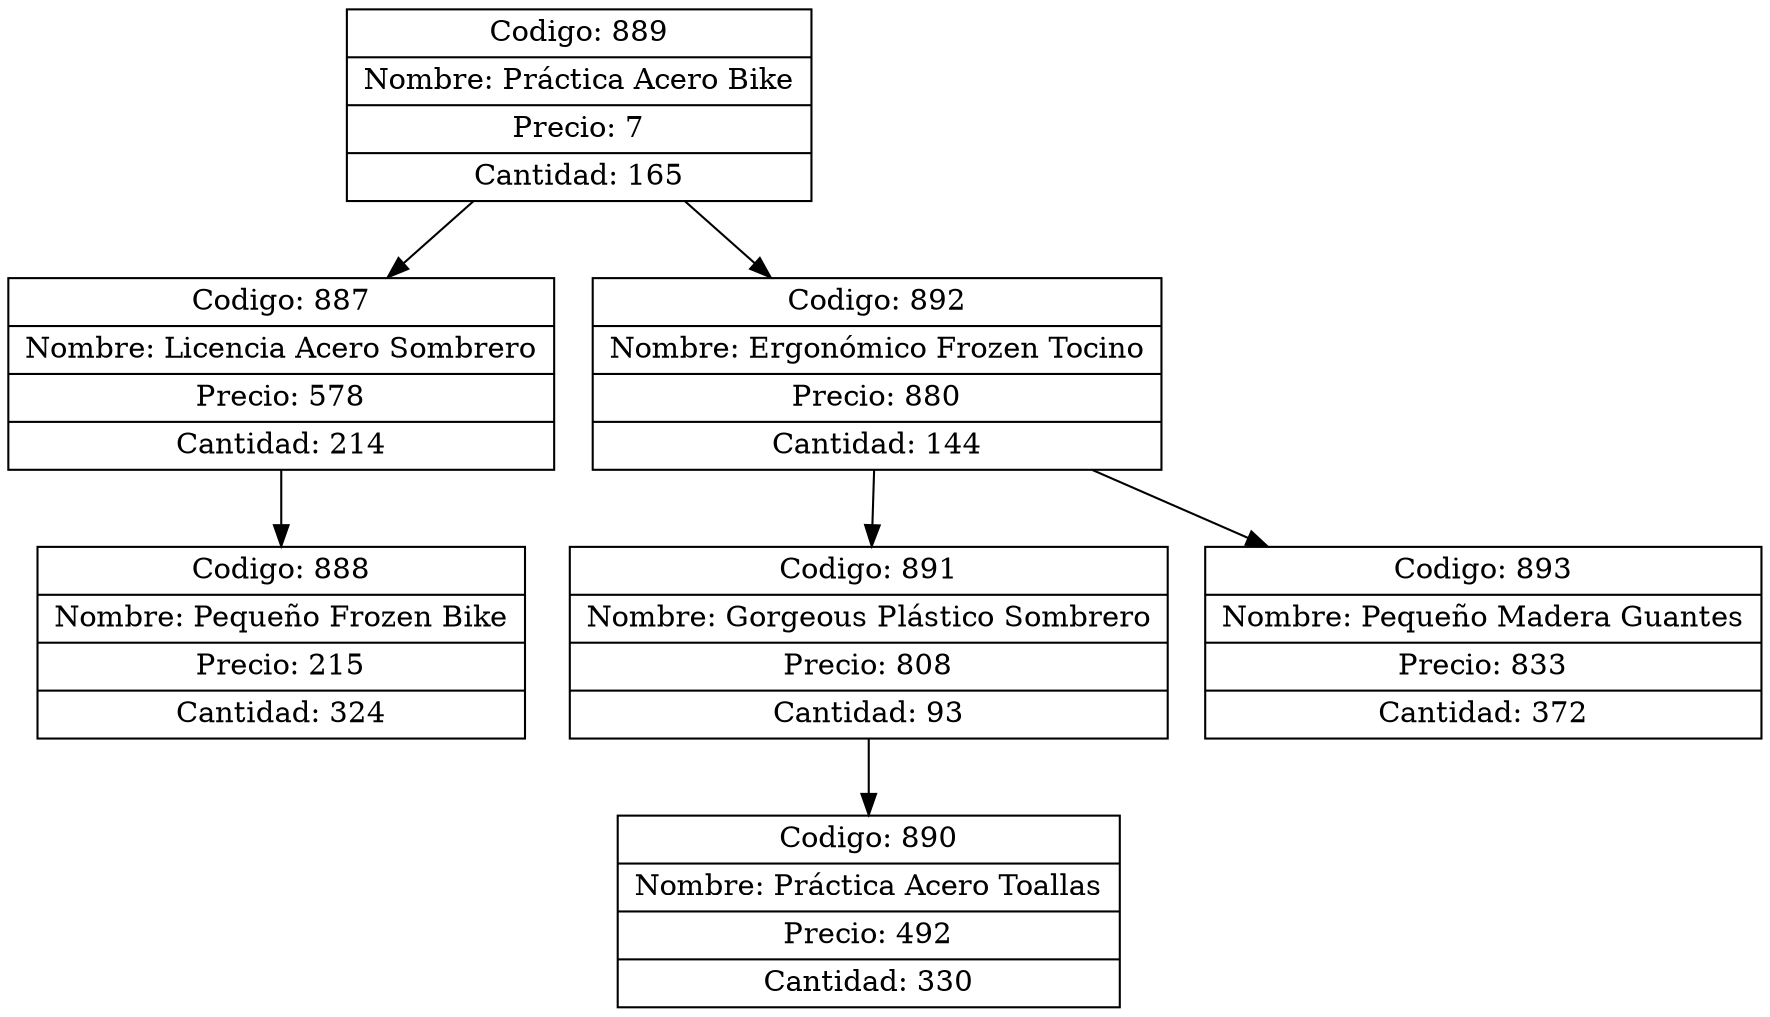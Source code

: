 digraph G{
node[shape="box" shape="record"]
nodo889[label="{ Codigo: 889 | Nombre: Práctica Acero Bike | Precio: 7 | Cantidad: 165}"];
nodo887[label="{ Codigo: 887 | Nombre: Licencia Acero Sombrero | Precio: 578 | Cantidad: 214}"];
nodo888[label="{ Codigo: 888 | Nombre: Pequeño Frozen Bike | Precio: 215 | Cantidad: 324}"];
nodo887->nodo888;
nodo889->nodo887;
nodo892[label="{ Codigo: 892 | Nombre: Ergonómico Frozen Tocino | Precio: 880 | Cantidad: 144}"];
nodo891[label="{ Codigo: 891 | Nombre: Gorgeous Plástico Sombrero | Precio: 808 | Cantidad: 93}"];
nodo890[label="{ Codigo: 890 | Nombre: Práctica Acero Toallas | Precio: 492 | Cantidad: 330}"];
nodo891->nodo890;
nodo892->nodo891;
nodo893[label="{ Codigo: 893 | Nombre: Pequeño Madera Guantes | Precio: 833 | Cantidad: 372}"];
nodo892->nodo893;
nodo889->nodo892;
}
